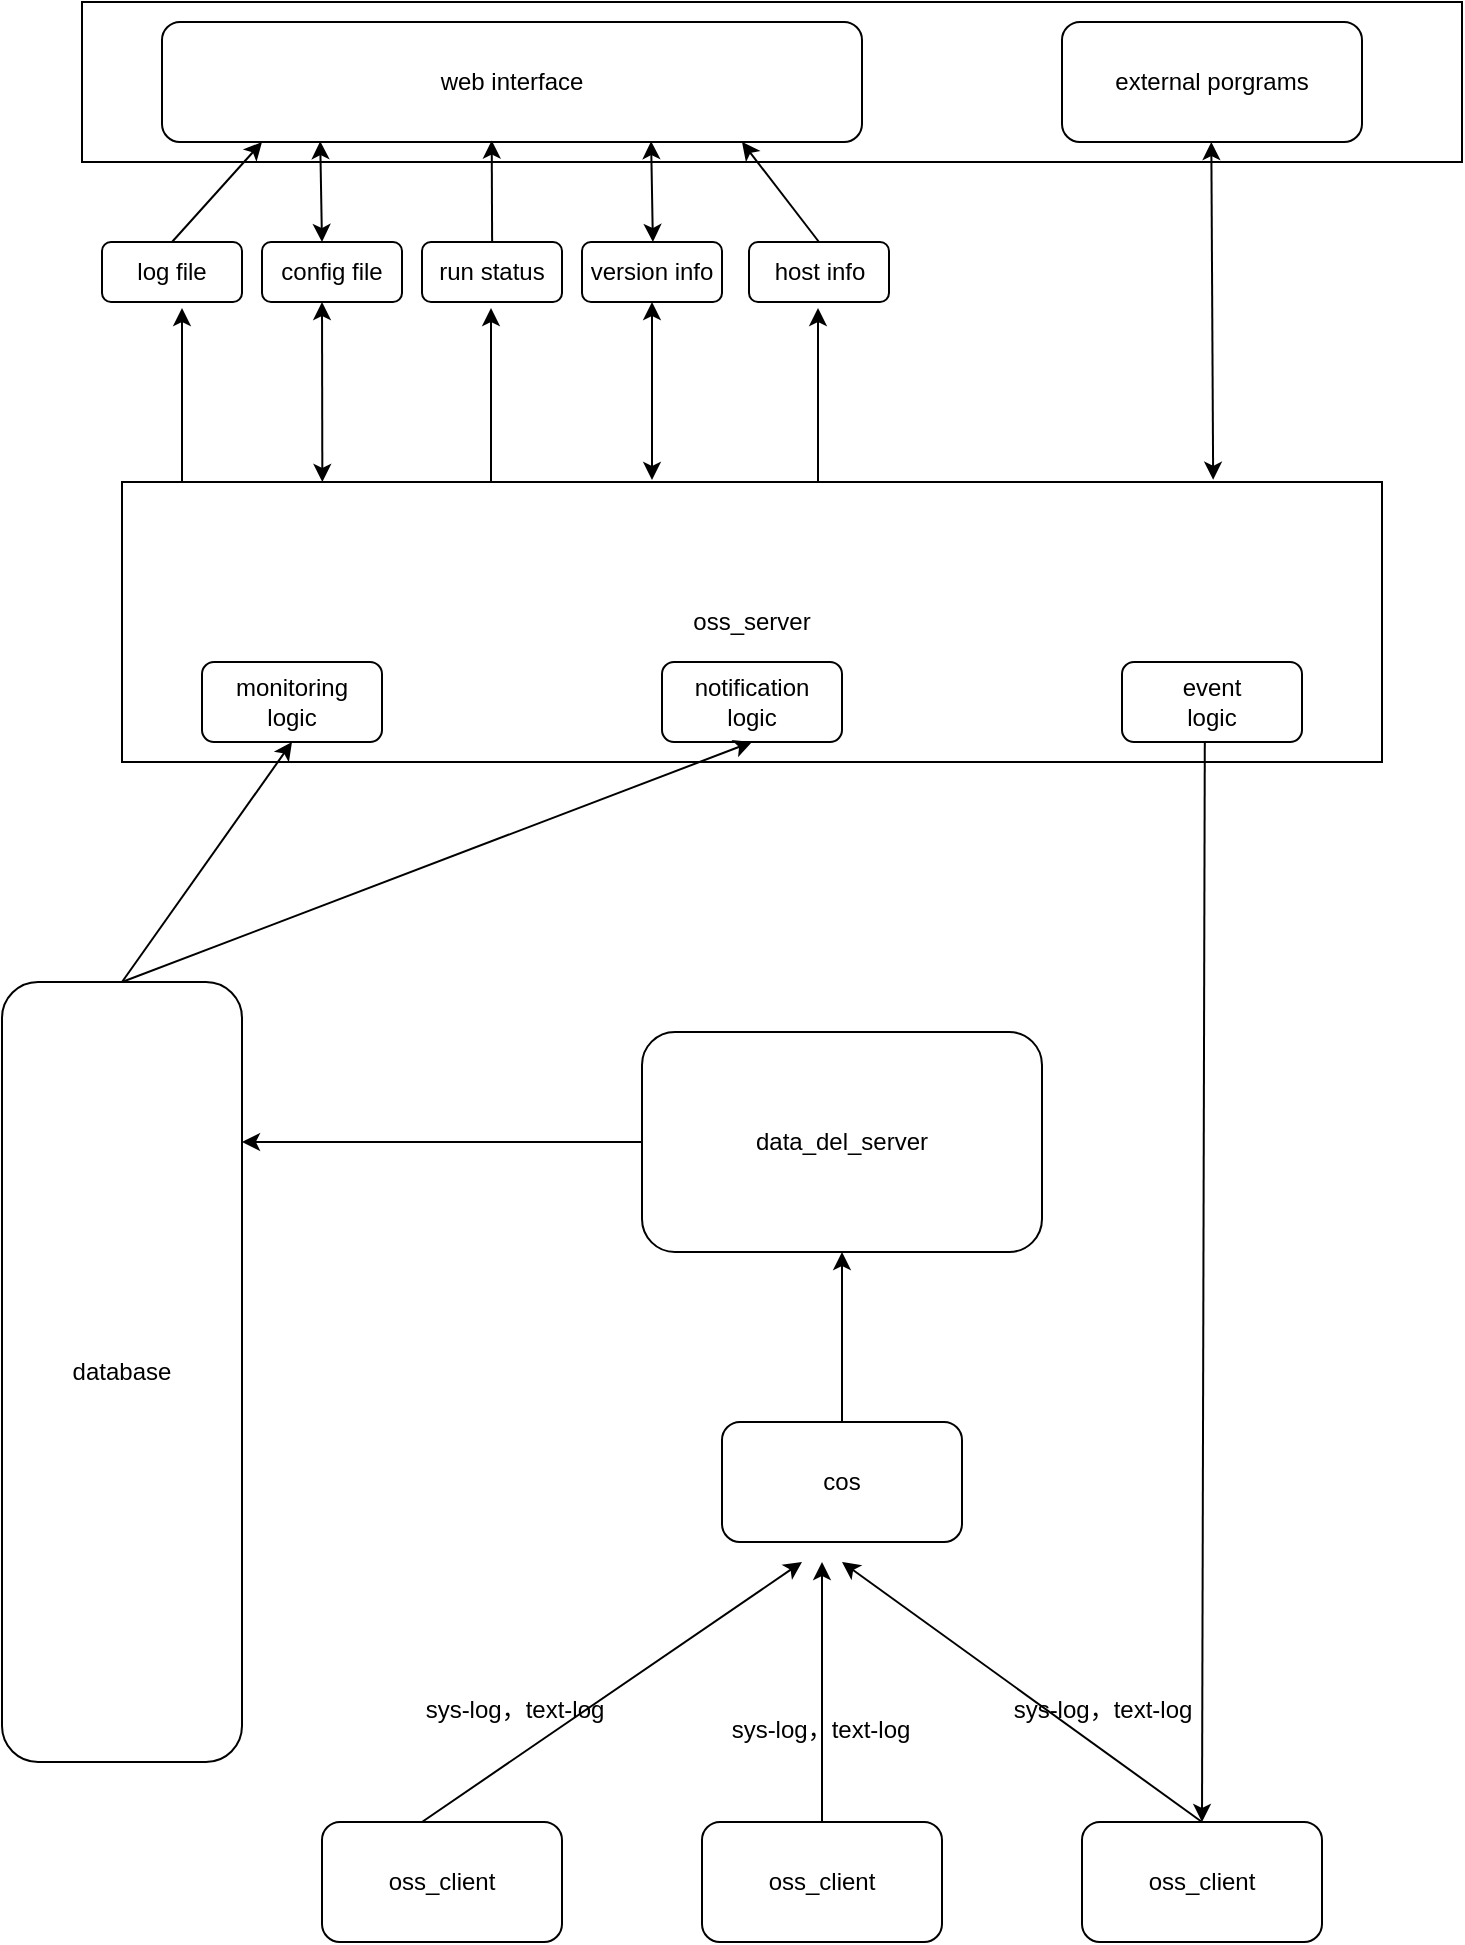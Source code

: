 <mxfile version="12.9.13" type="github">
  <diagram id="fzBA8Z3BoCt8APpJkTF8" name="第 1 页">
    <mxGraphModel dx="2062" dy="1154" grid="1" gridSize="10" guides="1" tooltips="1" connect="1" arrows="1" fold="1" page="1" pageScale="1" pageWidth="827" pageHeight="1169" math="0" shadow="0">
      <root>
        <mxCell id="0" />
        <mxCell id="1" parent="0" />
        <mxCell id="HY-wm2lC78vgclj_oaPc-1" value="" style="rounded=0;whiteSpace=wrap;html=1;" vertex="1" parent="1">
          <mxGeometry x="80" y="70" width="690" height="80" as="geometry" />
        </mxCell>
        <mxCell id="HY-wm2lC78vgclj_oaPc-2" value="web interface" style="rounded=1;whiteSpace=wrap;html=1;" vertex="1" parent="1">
          <mxGeometry x="120" y="80" width="350" height="60" as="geometry" />
        </mxCell>
        <mxCell id="HY-wm2lC78vgclj_oaPc-3" value="external porgrams" style="rounded=1;whiteSpace=wrap;html=1;" vertex="1" parent="1">
          <mxGeometry x="570" y="80" width="150" height="60" as="geometry" />
        </mxCell>
        <mxCell id="HY-wm2lC78vgclj_oaPc-8" value="oss_server" style="rounded=0;whiteSpace=wrap;html=1;" vertex="1" parent="1">
          <mxGeometry x="100" y="310" width="630" height="140" as="geometry" />
        </mxCell>
        <mxCell id="HY-wm2lC78vgclj_oaPc-9" value="monitoring&lt;br&gt;logic" style="rounded=1;whiteSpace=wrap;html=1;" vertex="1" parent="1">
          <mxGeometry x="140" y="400" width="90" height="40" as="geometry" />
        </mxCell>
        <mxCell id="HY-wm2lC78vgclj_oaPc-10" value="notification&lt;br&gt;logic" style="rounded=1;whiteSpace=wrap;html=1;" vertex="1" parent="1">
          <mxGeometry x="370" y="400" width="90" height="40" as="geometry" />
        </mxCell>
        <mxCell id="HY-wm2lC78vgclj_oaPc-11" value="event&lt;br&gt;logic" style="rounded=1;whiteSpace=wrap;html=1;" vertex="1" parent="1">
          <mxGeometry x="600" y="400" width="90" height="40" as="geometry" />
        </mxCell>
        <mxCell id="HY-wm2lC78vgclj_oaPc-12" value="database" style="rounded=1;whiteSpace=wrap;html=1;" vertex="1" parent="1">
          <mxGeometry x="40" y="560" width="120" height="390" as="geometry" />
        </mxCell>
        <mxCell id="HY-wm2lC78vgclj_oaPc-59" style="edgeStyle=orthogonalEdgeStyle;rounded=0;orthogonalLoop=1;jettySize=auto;html=1;exitX=0;exitY=0.5;exitDx=0;exitDy=0;entryX=1;entryY=0.205;entryDx=0;entryDy=0;entryPerimeter=0;" edge="1" parent="1" source="HY-wm2lC78vgclj_oaPc-13" target="HY-wm2lC78vgclj_oaPc-12">
          <mxGeometry relative="1" as="geometry" />
        </mxCell>
        <mxCell id="HY-wm2lC78vgclj_oaPc-13" value="data_del_server" style="rounded=1;whiteSpace=wrap;html=1;" vertex="1" parent="1">
          <mxGeometry x="360" y="585" width="200" height="110" as="geometry" />
        </mxCell>
        <mxCell id="HY-wm2lC78vgclj_oaPc-51" style="edgeStyle=orthogonalEdgeStyle;rounded=0;orthogonalLoop=1;jettySize=auto;html=1;exitX=0.5;exitY=0;exitDx=0;exitDy=0;entryX=0.5;entryY=1;entryDx=0;entryDy=0;" edge="1" parent="1" source="HY-wm2lC78vgclj_oaPc-14" target="HY-wm2lC78vgclj_oaPc-13">
          <mxGeometry relative="1" as="geometry" />
        </mxCell>
        <mxCell id="HY-wm2lC78vgclj_oaPc-14" value="cos" style="rounded=1;whiteSpace=wrap;html=1;" vertex="1" parent="1">
          <mxGeometry x="400" y="780" width="120" height="60" as="geometry" />
        </mxCell>
        <mxCell id="HY-wm2lC78vgclj_oaPc-15" value="oss_client" style="rounded=1;whiteSpace=wrap;html=1;" vertex="1" parent="1">
          <mxGeometry x="200" y="980" width="120" height="60" as="geometry" />
        </mxCell>
        <mxCell id="HY-wm2lC78vgclj_oaPc-16" value="oss_client" style="rounded=1;whiteSpace=wrap;html=1;" vertex="1" parent="1">
          <mxGeometry x="390" y="980" width="120" height="60" as="geometry" />
        </mxCell>
        <mxCell id="HY-wm2lC78vgclj_oaPc-17" value="oss_client" style="rounded=1;whiteSpace=wrap;html=1;" vertex="1" parent="1">
          <mxGeometry x="580" y="980" width="120" height="60" as="geometry" />
        </mxCell>
        <mxCell id="HY-wm2lC78vgclj_oaPc-18" value="log file" style="rounded=1;whiteSpace=wrap;html=1;" vertex="1" parent="1">
          <mxGeometry x="90" y="190" width="70" height="30" as="geometry" />
        </mxCell>
        <mxCell id="HY-wm2lC78vgclj_oaPc-19" value="config file" style="rounded=1;whiteSpace=wrap;html=1;" vertex="1" parent="1">
          <mxGeometry x="170" y="190" width="70" height="30" as="geometry" />
        </mxCell>
        <mxCell id="HY-wm2lC78vgclj_oaPc-20" value="run status" style="rounded=1;whiteSpace=wrap;html=1;" vertex="1" parent="1">
          <mxGeometry x="250" y="190" width="70" height="30" as="geometry" />
        </mxCell>
        <mxCell id="HY-wm2lC78vgclj_oaPc-22" value="version info" style="rounded=1;whiteSpace=wrap;html=1;" vertex="1" parent="1">
          <mxGeometry x="330" y="190" width="70" height="30" as="geometry" />
        </mxCell>
        <mxCell id="HY-wm2lC78vgclj_oaPc-23" value="host info" style="rounded=1;whiteSpace=wrap;html=1;" vertex="1" parent="1">
          <mxGeometry x="413.5" y="190" width="70" height="30" as="geometry" />
        </mxCell>
        <mxCell id="HY-wm2lC78vgclj_oaPc-30" value="" style="endArrow=classic;html=1;entryX=0.5;entryY=1;entryDx=0;entryDy=0;" edge="1" parent="1">
          <mxGeometry width="50" height="50" relative="1" as="geometry">
            <mxPoint x="284.5" y="310" as="sourcePoint" />
            <mxPoint x="284.5" y="223" as="targetPoint" />
          </mxGeometry>
        </mxCell>
        <mxCell id="HY-wm2lC78vgclj_oaPc-32" value="" style="endArrow=classic;html=1;entryX=0.5;entryY=1;entryDx=0;entryDy=0;" edge="1" parent="1">
          <mxGeometry width="50" height="50" relative="1" as="geometry">
            <mxPoint x="448" y="310" as="sourcePoint" />
            <mxPoint x="448" y="223" as="targetPoint" />
          </mxGeometry>
        </mxCell>
        <mxCell id="HY-wm2lC78vgclj_oaPc-33" value="" style="endArrow=classic;html=1;entryX=0.5;entryY=1;entryDx=0;entryDy=0;" edge="1" parent="1">
          <mxGeometry width="50" height="50" relative="1" as="geometry">
            <mxPoint x="130" y="310" as="sourcePoint" />
            <mxPoint x="130" y="223" as="targetPoint" />
          </mxGeometry>
        </mxCell>
        <mxCell id="HY-wm2lC78vgclj_oaPc-34" value="" style="endArrow=classic;html=1;exitX=0.5;exitY=0;exitDx=0;exitDy=0;" edge="1" parent="1" source="HY-wm2lC78vgclj_oaPc-18">
          <mxGeometry width="50" height="50" relative="1" as="geometry">
            <mxPoint x="120" y="190" as="sourcePoint" />
            <mxPoint x="170" y="140" as="targetPoint" />
          </mxGeometry>
        </mxCell>
        <mxCell id="HY-wm2lC78vgclj_oaPc-35" value="" style="endArrow=classic;html=1;exitX=0.5;exitY=0;exitDx=0;exitDy=0;" edge="1" parent="1" source="HY-wm2lC78vgclj_oaPc-23">
          <mxGeometry width="50" height="50" relative="1" as="geometry">
            <mxPoint x="360" y="190" as="sourcePoint" />
            <mxPoint x="410" y="140" as="targetPoint" />
          </mxGeometry>
        </mxCell>
        <mxCell id="HY-wm2lC78vgclj_oaPc-36" value="" style="endArrow=classic;startArrow=classic;html=1;entryX=0.5;entryY=1;entryDx=0;entryDy=0;" edge="1" parent="1" target="HY-wm2lC78vgclj_oaPc-22">
          <mxGeometry width="50" height="50" relative="1" as="geometry">
            <mxPoint x="365" y="309" as="sourcePoint" />
            <mxPoint x="390" y="230" as="targetPoint" />
          </mxGeometry>
        </mxCell>
        <mxCell id="HY-wm2lC78vgclj_oaPc-38" value="" style="endArrow=classic;html=1;entryX=0.228;entryY=0.988;entryDx=0;entryDy=0;entryPerimeter=0;" edge="1" parent="1">
          <mxGeometry width="50" height="50" relative="1" as="geometry">
            <mxPoint x="285.06" y="190" as="sourcePoint" />
            <mxPoint x="284.86" y="139.28" as="targetPoint" />
          </mxGeometry>
        </mxCell>
        <mxCell id="HY-wm2lC78vgclj_oaPc-40" value="" style="endArrow=classic;startArrow=classic;html=1;entryX=0.226;entryY=0.993;entryDx=0;entryDy=0;entryPerimeter=0;" edge="1" parent="1" target="HY-wm2lC78vgclj_oaPc-2">
          <mxGeometry width="50" height="50" relative="1" as="geometry">
            <mxPoint x="200" y="190" as="sourcePoint" />
            <mxPoint x="250" y="140" as="targetPoint" />
          </mxGeometry>
        </mxCell>
        <mxCell id="HY-wm2lC78vgclj_oaPc-41" value="" style="endArrow=classic;startArrow=classic;html=1;entryX=0.226;entryY=0.993;entryDx=0;entryDy=0;entryPerimeter=0;exitX=0.159;exitY=0;exitDx=0;exitDy=0;exitPerimeter=0;" edge="1" parent="1" source="HY-wm2lC78vgclj_oaPc-8">
          <mxGeometry width="50" height="50" relative="1" as="geometry">
            <mxPoint x="200.9" y="270.42" as="sourcePoint" />
            <mxPoint x="200.0" y="220.0" as="targetPoint" />
          </mxGeometry>
        </mxCell>
        <mxCell id="HY-wm2lC78vgclj_oaPc-42" value="" style="endArrow=classic;startArrow=classic;html=1;entryX=0.226;entryY=0.993;entryDx=0;entryDy=0;entryPerimeter=0;" edge="1" parent="1">
          <mxGeometry width="50" height="50" relative="1" as="geometry">
            <mxPoint x="365.45" y="190.0" as="sourcePoint" />
            <mxPoint x="364.55" y="139.58" as="targetPoint" />
          </mxGeometry>
        </mxCell>
        <mxCell id="HY-wm2lC78vgclj_oaPc-43" value="" style="endArrow=classic;startArrow=classic;html=1;entryX=0.5;entryY=1;entryDx=0;entryDy=0;exitX=0.866;exitY=-0.008;exitDx=0;exitDy=0;exitPerimeter=0;" edge="1" parent="1" source="HY-wm2lC78vgclj_oaPc-8">
          <mxGeometry width="50" height="50" relative="1" as="geometry">
            <mxPoint x="644.66" y="229" as="sourcePoint" />
            <mxPoint x="644.66" y="140.0" as="targetPoint" />
          </mxGeometry>
        </mxCell>
        <mxCell id="HY-wm2lC78vgclj_oaPc-44" value="" style="endArrow=classic;html=1;" edge="1" parent="1">
          <mxGeometry width="50" height="50" relative="1" as="geometry">
            <mxPoint x="250" y="980" as="sourcePoint" />
            <mxPoint x="440" y="850" as="targetPoint" />
          </mxGeometry>
        </mxCell>
        <mxCell id="HY-wm2lC78vgclj_oaPc-46" value="" style="endArrow=classic;html=1;" edge="1" parent="1">
          <mxGeometry width="50" height="50" relative="1" as="geometry">
            <mxPoint x="450" y="980" as="sourcePoint" />
            <mxPoint x="450" y="850" as="targetPoint" />
          </mxGeometry>
        </mxCell>
        <mxCell id="HY-wm2lC78vgclj_oaPc-47" value="" style="endArrow=classic;html=1;" edge="1" parent="1">
          <mxGeometry width="50" height="50" relative="1" as="geometry">
            <mxPoint x="640" y="980" as="sourcePoint" />
            <mxPoint x="460" y="850" as="targetPoint" />
          </mxGeometry>
        </mxCell>
        <mxCell id="HY-wm2lC78vgclj_oaPc-48" value="sys-log，text-log" style="text;html=1;align=center;verticalAlign=middle;resizable=0;points=[];autosize=1;" vertex="1" parent="1">
          <mxGeometry x="246" y="914" width="100" height="20" as="geometry" />
        </mxCell>
        <mxCell id="HY-wm2lC78vgclj_oaPc-49" value="sys-log，text-log" style="text;html=1;align=center;verticalAlign=middle;resizable=0;points=[];autosize=1;" vertex="1" parent="1">
          <mxGeometry x="398.5" y="924" width="100" height="20" as="geometry" />
        </mxCell>
        <mxCell id="HY-wm2lC78vgclj_oaPc-50" value="sys-log，text-log" style="text;html=1;align=center;verticalAlign=middle;resizable=0;points=[];autosize=1;" vertex="1" parent="1">
          <mxGeometry x="540" y="914" width="100" height="20" as="geometry" />
        </mxCell>
        <mxCell id="HY-wm2lC78vgclj_oaPc-55" value="" style="endArrow=classic;html=1;entryX=0.5;entryY=1;entryDx=0;entryDy=0;" edge="1" parent="1" target="HY-wm2lC78vgclj_oaPc-9">
          <mxGeometry width="50" height="50" relative="1" as="geometry">
            <mxPoint x="100" y="560" as="sourcePoint" />
            <mxPoint x="160" y="530" as="targetPoint" />
          </mxGeometry>
        </mxCell>
        <mxCell id="HY-wm2lC78vgclj_oaPc-56" value="" style="endArrow=classic;html=1;entryX=0.5;entryY=1;entryDx=0;entryDy=0;" edge="1" parent="1" target="HY-wm2lC78vgclj_oaPc-10">
          <mxGeometry width="50" height="50" relative="1" as="geometry">
            <mxPoint x="100" y="560" as="sourcePoint" />
            <mxPoint x="150" y="510" as="targetPoint" />
          </mxGeometry>
        </mxCell>
        <mxCell id="HY-wm2lC78vgclj_oaPc-57" value="" style="endArrow=classic;html=1;exitX=0.46;exitY=1;exitDx=0;exitDy=0;exitPerimeter=0;entryX=0.5;entryY=0;entryDx=0;entryDy=0;" edge="1" parent="1" source="HY-wm2lC78vgclj_oaPc-11" target="HY-wm2lC78vgclj_oaPc-17">
          <mxGeometry width="50" height="50" relative="1" as="geometry">
            <mxPoint x="580" y="630" as="sourcePoint" />
            <mxPoint x="640" y="900" as="targetPoint" />
          </mxGeometry>
        </mxCell>
      </root>
    </mxGraphModel>
  </diagram>
</mxfile>
